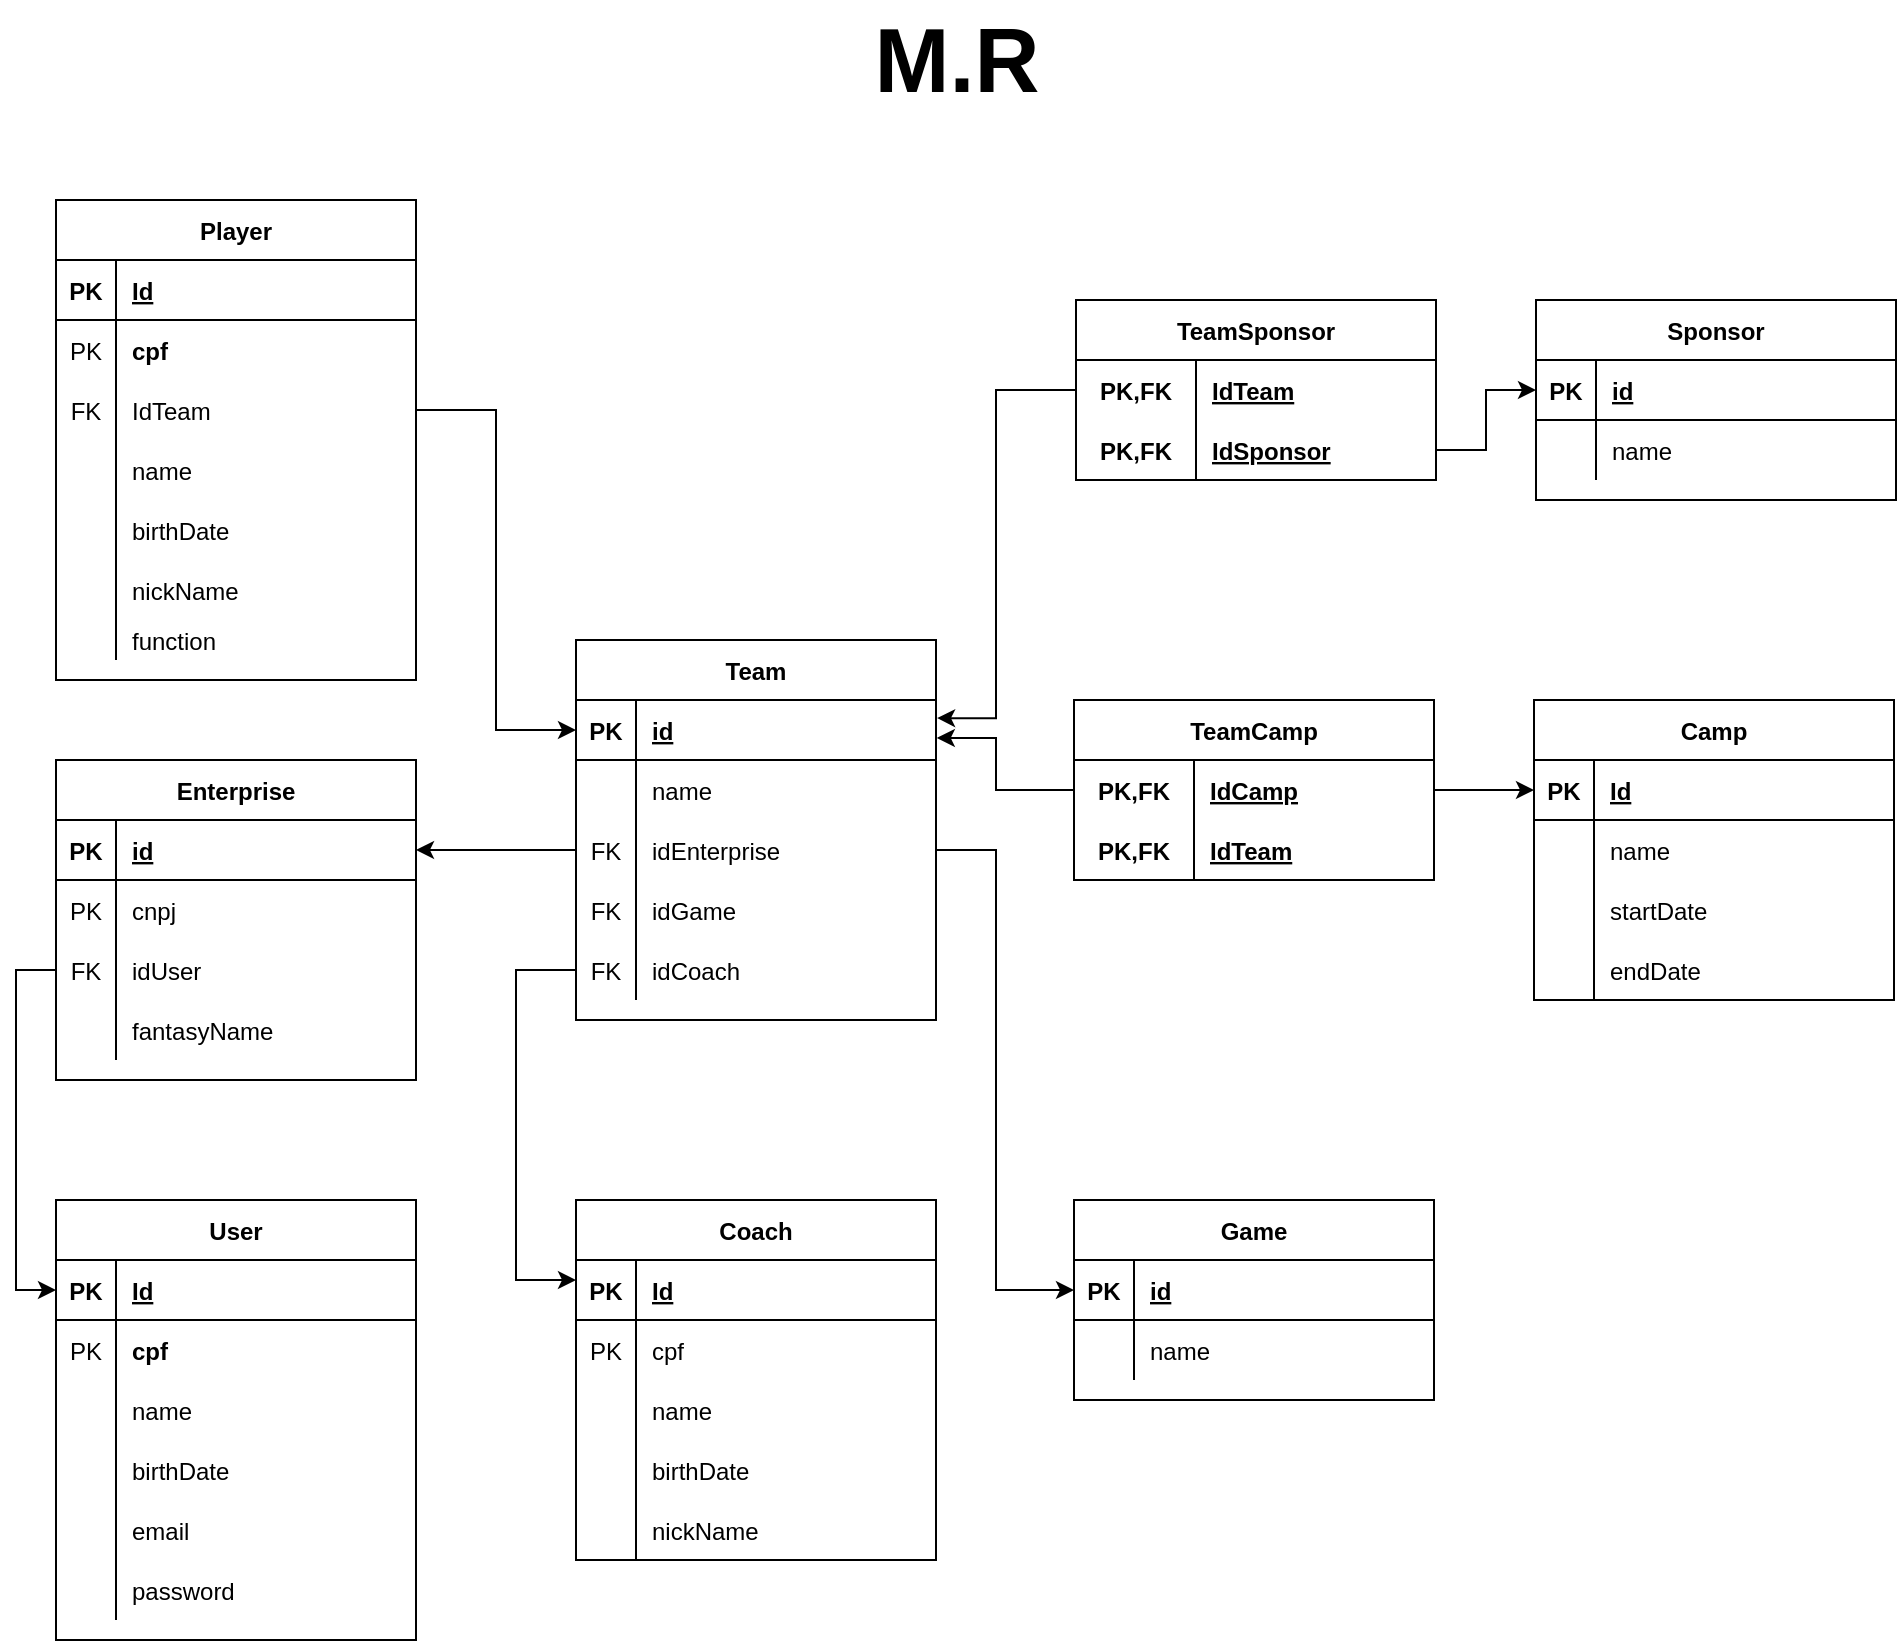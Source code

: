 <mxfile version="14.5.1" type="device"><diagram id="NPPnCsw4XNk-Q6y3lAAg" name="Page-1"><mxGraphModel dx="2249" dy="-367" grid="1" gridSize="10" guides="1" tooltips="1" connect="1" arrows="1" fold="1" page="1" pageScale="1" pageWidth="827" pageHeight="1169" math="0" shadow="0"><root><mxCell id="0"/><mxCell id="1" parent="0"/><mxCell id="JHOCVYFK45YQ_FHoYdsy-1" value="User" style="shape=table;startSize=30;container=1;collapsible=1;childLayout=tableLayout;fixedRows=1;rowLines=0;fontStyle=1;align=center;resizeLast=1;" vertex="1" parent="1"><mxGeometry x="-100" y="2140" width="180" height="220" as="geometry"/></mxCell><mxCell id="JHOCVYFK45YQ_FHoYdsy-2" value="" style="shape=partialRectangle;collapsible=0;dropTarget=0;pointerEvents=0;fillColor=none;top=0;left=0;bottom=1;right=0;points=[[0,0.5],[1,0.5]];portConstraint=eastwest;" vertex="1" parent="JHOCVYFK45YQ_FHoYdsy-1"><mxGeometry y="30" width="180" height="30" as="geometry"/></mxCell><mxCell id="JHOCVYFK45YQ_FHoYdsy-3" value="PK" style="shape=partialRectangle;connectable=0;fillColor=none;top=0;left=0;bottom=0;right=0;fontStyle=1;overflow=hidden;" vertex="1" parent="JHOCVYFK45YQ_FHoYdsy-2"><mxGeometry width="30" height="30" as="geometry"/></mxCell><mxCell id="JHOCVYFK45YQ_FHoYdsy-4" value="Id" style="shape=partialRectangle;connectable=0;fillColor=none;top=0;left=0;bottom=0;right=0;align=left;spacingLeft=6;fontStyle=5;overflow=hidden;" vertex="1" parent="JHOCVYFK45YQ_FHoYdsy-2"><mxGeometry x="30" width="150" height="30" as="geometry"/></mxCell><mxCell id="JHOCVYFK45YQ_FHoYdsy-5" value="" style="shape=partialRectangle;collapsible=0;dropTarget=0;pointerEvents=0;fillColor=none;top=0;left=0;bottom=0;right=0;points=[[0,0.5],[1,0.5]];portConstraint=eastwest;" vertex="1" parent="JHOCVYFK45YQ_FHoYdsy-1"><mxGeometry y="60" width="180" height="30" as="geometry"/></mxCell><mxCell id="JHOCVYFK45YQ_FHoYdsy-6" value="PK" style="shape=partialRectangle;connectable=0;fillColor=none;top=0;left=0;bottom=0;right=0;editable=1;overflow=hidden;" vertex="1" parent="JHOCVYFK45YQ_FHoYdsy-5"><mxGeometry width="30" height="30" as="geometry"/></mxCell><mxCell id="JHOCVYFK45YQ_FHoYdsy-7" value="cpf" style="shape=partialRectangle;connectable=0;fillColor=none;top=0;left=0;bottom=0;right=0;align=left;spacingLeft=6;overflow=hidden;fontStyle=1" vertex="1" parent="JHOCVYFK45YQ_FHoYdsy-5"><mxGeometry x="30" width="150" height="30" as="geometry"/></mxCell><mxCell id="JHOCVYFK45YQ_FHoYdsy-8" value="" style="shape=partialRectangle;collapsible=0;dropTarget=0;pointerEvents=0;fillColor=none;top=0;left=0;bottom=0;right=0;points=[[0,0.5],[1,0.5]];portConstraint=eastwest;" vertex="1" parent="JHOCVYFK45YQ_FHoYdsy-1"><mxGeometry y="90" width="180" height="30" as="geometry"/></mxCell><mxCell id="JHOCVYFK45YQ_FHoYdsy-9" value="" style="shape=partialRectangle;connectable=0;fillColor=none;top=0;left=0;bottom=0;right=0;editable=1;overflow=hidden;" vertex="1" parent="JHOCVYFK45YQ_FHoYdsy-8"><mxGeometry width="30" height="30" as="geometry"/></mxCell><mxCell id="JHOCVYFK45YQ_FHoYdsy-10" value="name" style="shape=partialRectangle;connectable=0;fillColor=none;top=0;left=0;bottom=0;right=0;align=left;spacingLeft=6;overflow=hidden;" vertex="1" parent="JHOCVYFK45YQ_FHoYdsy-8"><mxGeometry x="30" width="150" height="30" as="geometry"/></mxCell><mxCell id="JHOCVYFK45YQ_FHoYdsy-11" value="" style="shape=partialRectangle;collapsible=0;dropTarget=0;pointerEvents=0;fillColor=none;top=0;left=0;bottom=0;right=0;points=[[0,0.5],[1,0.5]];portConstraint=eastwest;" vertex="1" parent="JHOCVYFK45YQ_FHoYdsy-1"><mxGeometry y="120" width="180" height="30" as="geometry"/></mxCell><mxCell id="JHOCVYFK45YQ_FHoYdsy-12" value="" style="shape=partialRectangle;connectable=0;fillColor=none;top=0;left=0;bottom=0;right=0;editable=1;overflow=hidden;" vertex="1" parent="JHOCVYFK45YQ_FHoYdsy-11"><mxGeometry width="30" height="30" as="geometry"/></mxCell><mxCell id="JHOCVYFK45YQ_FHoYdsy-13" value="birthDate" style="shape=partialRectangle;connectable=0;fillColor=none;top=0;left=0;bottom=0;right=0;align=left;spacingLeft=6;overflow=hidden;" vertex="1" parent="JHOCVYFK45YQ_FHoYdsy-11"><mxGeometry x="30" width="150" height="30" as="geometry"/></mxCell><mxCell id="JHOCVYFK45YQ_FHoYdsy-14" value="" style="shape=partialRectangle;collapsible=0;dropTarget=0;pointerEvents=0;fillColor=none;top=0;left=0;bottom=0;right=0;points=[[0,0.5],[1,0.5]];portConstraint=eastwest;" vertex="1" parent="JHOCVYFK45YQ_FHoYdsy-1"><mxGeometry y="150" width="180" height="30" as="geometry"/></mxCell><mxCell id="JHOCVYFK45YQ_FHoYdsy-15" value="" style="shape=partialRectangle;connectable=0;fillColor=none;top=0;left=0;bottom=0;right=0;editable=1;overflow=hidden;" vertex="1" parent="JHOCVYFK45YQ_FHoYdsy-14"><mxGeometry width="30" height="30" as="geometry"/></mxCell><mxCell id="JHOCVYFK45YQ_FHoYdsy-16" value="email" style="shape=partialRectangle;connectable=0;fillColor=none;top=0;left=0;bottom=0;right=0;align=left;spacingLeft=6;overflow=hidden;" vertex="1" parent="JHOCVYFK45YQ_FHoYdsy-14"><mxGeometry x="30" width="150" height="30" as="geometry"/></mxCell><mxCell id="JHOCVYFK45YQ_FHoYdsy-17" value="" style="shape=partialRectangle;collapsible=0;dropTarget=0;pointerEvents=0;fillColor=none;top=0;left=0;bottom=0;right=0;points=[[0,0.5],[1,0.5]];portConstraint=eastwest;" vertex="1" parent="JHOCVYFK45YQ_FHoYdsy-1"><mxGeometry y="180" width="180" height="30" as="geometry"/></mxCell><mxCell id="JHOCVYFK45YQ_FHoYdsy-18" value="" style="shape=partialRectangle;connectable=0;fillColor=none;top=0;left=0;bottom=0;right=0;editable=1;overflow=hidden;" vertex="1" parent="JHOCVYFK45YQ_FHoYdsy-17"><mxGeometry width="30" height="30" as="geometry"/></mxCell><mxCell id="JHOCVYFK45YQ_FHoYdsy-19" value="password" style="shape=partialRectangle;connectable=0;fillColor=none;top=0;left=0;bottom=0;right=0;align=left;spacingLeft=6;overflow=hidden;" vertex="1" parent="JHOCVYFK45YQ_FHoYdsy-17"><mxGeometry x="30" width="150" height="30" as="geometry"/></mxCell><mxCell id="JHOCVYFK45YQ_FHoYdsy-20" value="Player" style="shape=table;startSize=30;container=1;collapsible=1;childLayout=tableLayout;fixedRows=1;rowLines=0;fontStyle=1;align=center;resizeLast=1;" vertex="1" parent="1"><mxGeometry x="-100" y="1640" width="180" height="240" as="geometry"/></mxCell><mxCell id="JHOCVYFK45YQ_FHoYdsy-21" value="" style="shape=partialRectangle;collapsible=0;dropTarget=0;pointerEvents=0;fillColor=none;top=0;left=0;bottom=1;right=0;points=[[0,0.5],[1,0.5]];portConstraint=eastwest;" vertex="1" parent="JHOCVYFK45YQ_FHoYdsy-20"><mxGeometry y="30" width="180" height="30" as="geometry"/></mxCell><mxCell id="JHOCVYFK45YQ_FHoYdsy-22" value="PK" style="shape=partialRectangle;connectable=0;fillColor=none;top=0;left=0;bottom=0;right=0;fontStyle=1;overflow=hidden;" vertex="1" parent="JHOCVYFK45YQ_FHoYdsy-21"><mxGeometry width="30" height="30" as="geometry"/></mxCell><mxCell id="JHOCVYFK45YQ_FHoYdsy-23" value="Id" style="shape=partialRectangle;connectable=0;fillColor=none;top=0;left=0;bottom=0;right=0;align=left;spacingLeft=6;fontStyle=5;overflow=hidden;" vertex="1" parent="JHOCVYFK45YQ_FHoYdsy-21"><mxGeometry x="30" width="150" height="30" as="geometry"/></mxCell><mxCell id="JHOCVYFK45YQ_FHoYdsy-24" value="" style="shape=partialRectangle;collapsible=0;dropTarget=0;pointerEvents=0;fillColor=none;top=0;left=0;bottom=0;right=0;points=[[0,0.5],[1,0.5]];portConstraint=eastwest;" vertex="1" parent="JHOCVYFK45YQ_FHoYdsy-20"><mxGeometry y="60" width="180" height="30" as="geometry"/></mxCell><mxCell id="JHOCVYFK45YQ_FHoYdsy-25" value="PK" style="shape=partialRectangle;connectable=0;fillColor=none;top=0;left=0;bottom=0;right=0;editable=1;overflow=hidden;" vertex="1" parent="JHOCVYFK45YQ_FHoYdsy-24"><mxGeometry width="30" height="30" as="geometry"/></mxCell><mxCell id="JHOCVYFK45YQ_FHoYdsy-26" value="cpf" style="shape=partialRectangle;connectable=0;fillColor=none;top=0;left=0;bottom=0;right=0;align=left;spacingLeft=6;overflow=hidden;fontStyle=1" vertex="1" parent="JHOCVYFK45YQ_FHoYdsy-24"><mxGeometry x="30" width="150" height="30" as="geometry"/></mxCell><mxCell id="JHOCVYFK45YQ_FHoYdsy-27" value="" style="shape=partialRectangle;collapsible=0;dropTarget=0;pointerEvents=0;fillColor=none;top=0;left=0;bottom=0;right=0;points=[[0,0.5],[1,0.5]];portConstraint=eastwest;fontStyle=0" vertex="1" parent="JHOCVYFK45YQ_FHoYdsy-20"><mxGeometry y="90" width="180" height="30" as="geometry"/></mxCell><mxCell id="JHOCVYFK45YQ_FHoYdsy-28" value="FK" style="shape=partialRectangle;connectable=0;fillColor=none;top=0;left=0;bottom=0;right=0;editable=1;overflow=hidden;" vertex="1" parent="JHOCVYFK45YQ_FHoYdsy-27"><mxGeometry width="30" height="30" as="geometry"/></mxCell><mxCell id="JHOCVYFK45YQ_FHoYdsy-29" value="IdTeam" style="shape=partialRectangle;connectable=0;fillColor=none;top=0;left=0;bottom=0;right=0;align=left;spacingLeft=6;overflow=hidden;fontStyle=0" vertex="1" parent="JHOCVYFK45YQ_FHoYdsy-27"><mxGeometry x="30" width="150" height="30" as="geometry"/></mxCell><mxCell id="JHOCVYFK45YQ_FHoYdsy-30" value="" style="shape=partialRectangle;collapsible=0;dropTarget=0;pointerEvents=0;fillColor=none;top=0;left=0;bottom=0;right=0;points=[[0,0.5],[1,0.5]];portConstraint=eastwest;" vertex="1" parent="JHOCVYFK45YQ_FHoYdsy-20"><mxGeometry y="120" width="180" height="30" as="geometry"/></mxCell><mxCell id="JHOCVYFK45YQ_FHoYdsy-31" value="" style="shape=partialRectangle;connectable=0;fillColor=none;top=0;left=0;bottom=0;right=0;editable=1;overflow=hidden;" vertex="1" parent="JHOCVYFK45YQ_FHoYdsy-30"><mxGeometry width="30" height="30" as="geometry"/></mxCell><mxCell id="JHOCVYFK45YQ_FHoYdsy-32" value="name" style="shape=partialRectangle;connectable=0;fillColor=none;top=0;left=0;bottom=0;right=0;align=left;spacingLeft=6;overflow=hidden;" vertex="1" parent="JHOCVYFK45YQ_FHoYdsy-30"><mxGeometry x="30" width="150" height="30" as="geometry"/></mxCell><mxCell id="JHOCVYFK45YQ_FHoYdsy-33" value="" style="shape=partialRectangle;collapsible=0;dropTarget=0;pointerEvents=0;fillColor=none;top=0;left=0;bottom=0;right=0;points=[[0,0.5],[1,0.5]];portConstraint=eastwest;" vertex="1" parent="JHOCVYFK45YQ_FHoYdsy-20"><mxGeometry y="150" width="180" height="30" as="geometry"/></mxCell><mxCell id="JHOCVYFK45YQ_FHoYdsy-34" value="" style="shape=partialRectangle;connectable=0;fillColor=none;top=0;left=0;bottom=0;right=0;editable=1;overflow=hidden;" vertex="1" parent="JHOCVYFK45YQ_FHoYdsy-33"><mxGeometry width="30" height="30" as="geometry"/></mxCell><mxCell id="JHOCVYFK45YQ_FHoYdsy-35" value="birthDate" style="shape=partialRectangle;connectable=0;fillColor=none;top=0;left=0;bottom=0;right=0;align=left;spacingLeft=6;overflow=hidden;" vertex="1" parent="JHOCVYFK45YQ_FHoYdsy-33"><mxGeometry x="30" width="150" height="30" as="geometry"/></mxCell><mxCell id="JHOCVYFK45YQ_FHoYdsy-36" value="" style="shape=partialRectangle;collapsible=0;dropTarget=0;pointerEvents=0;fillColor=none;top=0;left=0;bottom=0;right=0;points=[[0,0.5],[1,0.5]];portConstraint=eastwest;" vertex="1" parent="JHOCVYFK45YQ_FHoYdsy-20"><mxGeometry y="180" width="180" height="30" as="geometry"/></mxCell><mxCell id="JHOCVYFK45YQ_FHoYdsy-37" value="" style="shape=partialRectangle;connectable=0;fillColor=none;top=0;left=0;bottom=0;right=0;editable=1;overflow=hidden;" vertex="1" parent="JHOCVYFK45YQ_FHoYdsy-36"><mxGeometry width="30" height="30" as="geometry"/></mxCell><mxCell id="JHOCVYFK45YQ_FHoYdsy-38" value="nickName" style="shape=partialRectangle;connectable=0;fillColor=none;top=0;left=0;bottom=0;right=0;align=left;spacingLeft=6;overflow=hidden;" vertex="1" parent="JHOCVYFK45YQ_FHoYdsy-36"><mxGeometry x="30" width="150" height="30" as="geometry"/></mxCell><mxCell id="JHOCVYFK45YQ_FHoYdsy-39" value="" style="shape=partialRectangle;collapsible=0;dropTarget=0;pointerEvents=0;fillColor=none;top=0;left=0;bottom=0;right=0;points=[[0,0.5],[1,0.5]];portConstraint=eastwest;" vertex="1" parent="JHOCVYFK45YQ_FHoYdsy-20"><mxGeometry y="210" width="180" height="20" as="geometry"/></mxCell><mxCell id="JHOCVYFK45YQ_FHoYdsy-40" value="" style="shape=partialRectangle;connectable=0;fillColor=none;top=0;left=0;bottom=0;right=0;editable=1;overflow=hidden;" vertex="1" parent="JHOCVYFK45YQ_FHoYdsy-39"><mxGeometry width="30" height="20" as="geometry"/></mxCell><mxCell id="JHOCVYFK45YQ_FHoYdsy-41" value="function" style="shape=partialRectangle;connectable=0;fillColor=none;top=0;left=0;bottom=0;right=0;align=left;spacingLeft=6;overflow=hidden;" vertex="1" parent="JHOCVYFK45YQ_FHoYdsy-39"><mxGeometry x="30" width="150" height="20" as="geometry"/></mxCell><mxCell id="JHOCVYFK45YQ_FHoYdsy-42" value="Coach" style="shape=table;startSize=30;container=1;collapsible=1;childLayout=tableLayout;fixedRows=1;rowLines=0;fontStyle=1;align=center;resizeLast=1;" vertex="1" parent="1"><mxGeometry x="160" y="2140" width="180" height="180" as="geometry"/></mxCell><mxCell id="JHOCVYFK45YQ_FHoYdsy-43" value="" style="shape=partialRectangle;collapsible=0;dropTarget=0;pointerEvents=0;fillColor=none;top=0;left=0;bottom=1;right=0;points=[[0,0.5],[1,0.5]];portConstraint=eastwest;" vertex="1" parent="JHOCVYFK45YQ_FHoYdsy-42"><mxGeometry y="30" width="180" height="30" as="geometry"/></mxCell><mxCell id="JHOCVYFK45YQ_FHoYdsy-44" value="PK" style="shape=partialRectangle;connectable=0;fillColor=none;top=0;left=0;bottom=0;right=0;fontStyle=1;overflow=hidden;" vertex="1" parent="JHOCVYFK45YQ_FHoYdsy-43"><mxGeometry width="30" height="30" as="geometry"/></mxCell><mxCell id="JHOCVYFK45YQ_FHoYdsy-45" value="Id" style="shape=partialRectangle;connectable=0;fillColor=none;top=0;left=0;bottom=0;right=0;align=left;spacingLeft=6;fontStyle=5;overflow=hidden;" vertex="1" parent="JHOCVYFK45YQ_FHoYdsy-43"><mxGeometry x="30" width="150" height="30" as="geometry"/></mxCell><mxCell id="JHOCVYFK45YQ_FHoYdsy-46" value="" style="shape=partialRectangle;collapsible=0;dropTarget=0;pointerEvents=0;fillColor=none;top=0;left=0;bottom=0;right=0;points=[[0,0.5],[1,0.5]];portConstraint=eastwest;" vertex="1" parent="JHOCVYFK45YQ_FHoYdsy-42"><mxGeometry y="60" width="180" height="30" as="geometry"/></mxCell><mxCell id="JHOCVYFK45YQ_FHoYdsy-47" value="PK" style="shape=partialRectangle;connectable=0;fillColor=none;top=0;left=0;bottom=0;right=0;editable=1;overflow=hidden;" vertex="1" parent="JHOCVYFK45YQ_FHoYdsy-46"><mxGeometry width="30" height="30" as="geometry"/></mxCell><mxCell id="JHOCVYFK45YQ_FHoYdsy-48" value="cpf" style="shape=partialRectangle;connectable=0;fillColor=none;top=0;left=0;bottom=0;right=0;align=left;spacingLeft=6;overflow=hidden;fontStyle=0" vertex="1" parent="JHOCVYFK45YQ_FHoYdsy-46"><mxGeometry x="30" width="150" height="30" as="geometry"/></mxCell><mxCell id="JHOCVYFK45YQ_FHoYdsy-49" value="" style="shape=partialRectangle;collapsible=0;dropTarget=0;pointerEvents=0;fillColor=none;top=0;left=0;bottom=0;right=0;points=[[0,0.5],[1,0.5]];portConstraint=eastwest;" vertex="1" parent="JHOCVYFK45YQ_FHoYdsy-42"><mxGeometry y="90" width="180" height="30" as="geometry"/></mxCell><mxCell id="JHOCVYFK45YQ_FHoYdsy-50" value="" style="shape=partialRectangle;connectable=0;fillColor=none;top=0;left=0;bottom=0;right=0;editable=1;overflow=hidden;" vertex="1" parent="JHOCVYFK45YQ_FHoYdsy-49"><mxGeometry width="30" height="30" as="geometry"/></mxCell><mxCell id="JHOCVYFK45YQ_FHoYdsy-51" value="name" style="shape=partialRectangle;connectable=0;fillColor=none;top=0;left=0;bottom=0;right=0;align=left;spacingLeft=6;overflow=hidden;" vertex="1" parent="JHOCVYFK45YQ_FHoYdsy-49"><mxGeometry x="30" width="150" height="30" as="geometry"/></mxCell><mxCell id="JHOCVYFK45YQ_FHoYdsy-52" value="" style="shape=partialRectangle;collapsible=0;dropTarget=0;pointerEvents=0;fillColor=none;top=0;left=0;bottom=0;right=0;points=[[0,0.5],[1,0.5]];portConstraint=eastwest;" vertex="1" parent="JHOCVYFK45YQ_FHoYdsy-42"><mxGeometry y="120" width="180" height="30" as="geometry"/></mxCell><mxCell id="JHOCVYFK45YQ_FHoYdsy-53" value="" style="shape=partialRectangle;connectable=0;fillColor=none;top=0;left=0;bottom=0;right=0;editable=1;overflow=hidden;" vertex="1" parent="JHOCVYFK45YQ_FHoYdsy-52"><mxGeometry width="30" height="30" as="geometry"/></mxCell><mxCell id="JHOCVYFK45YQ_FHoYdsy-54" value="birthDate" style="shape=partialRectangle;connectable=0;fillColor=none;top=0;left=0;bottom=0;right=0;align=left;spacingLeft=6;overflow=hidden;" vertex="1" parent="JHOCVYFK45YQ_FHoYdsy-52"><mxGeometry x="30" width="150" height="30" as="geometry"/></mxCell><mxCell id="JHOCVYFK45YQ_FHoYdsy-55" value="" style="shape=partialRectangle;collapsible=0;dropTarget=0;pointerEvents=0;fillColor=none;top=0;left=0;bottom=0;right=0;points=[[0,0.5],[1,0.5]];portConstraint=eastwest;" vertex="1" parent="JHOCVYFK45YQ_FHoYdsy-42"><mxGeometry y="150" width="180" height="30" as="geometry"/></mxCell><mxCell id="JHOCVYFK45YQ_FHoYdsy-56" value="" style="shape=partialRectangle;connectable=0;fillColor=none;top=0;left=0;bottom=0;right=0;editable=1;overflow=hidden;" vertex="1" parent="JHOCVYFK45YQ_FHoYdsy-55"><mxGeometry width="30" height="30" as="geometry"/></mxCell><mxCell id="JHOCVYFK45YQ_FHoYdsy-57" value="nickName" style="shape=partialRectangle;connectable=0;fillColor=none;top=0;left=0;bottom=0;right=0;align=left;spacingLeft=6;overflow=hidden;" vertex="1" parent="JHOCVYFK45YQ_FHoYdsy-55"><mxGeometry x="30" width="150" height="30" as="geometry"/></mxCell><mxCell id="JHOCVYFK45YQ_FHoYdsy-58" value="Enterprise" style="shape=table;startSize=30;container=1;collapsible=1;childLayout=tableLayout;fixedRows=1;rowLines=0;fontStyle=1;align=center;resizeLast=1;" vertex="1" parent="1"><mxGeometry x="-100" y="1920" width="180" height="160" as="geometry"/></mxCell><mxCell id="JHOCVYFK45YQ_FHoYdsy-59" value="" style="shape=partialRectangle;collapsible=0;dropTarget=0;pointerEvents=0;fillColor=none;top=0;left=0;bottom=1;right=0;points=[[0,0.5],[1,0.5]];portConstraint=eastwest;" vertex="1" parent="JHOCVYFK45YQ_FHoYdsy-58"><mxGeometry y="30" width="180" height="30" as="geometry"/></mxCell><mxCell id="JHOCVYFK45YQ_FHoYdsy-60" value="PK" style="shape=partialRectangle;connectable=0;fillColor=none;top=0;left=0;bottom=0;right=0;fontStyle=1;overflow=hidden;" vertex="1" parent="JHOCVYFK45YQ_FHoYdsy-59"><mxGeometry width="30" height="30" as="geometry"/></mxCell><mxCell id="JHOCVYFK45YQ_FHoYdsy-61" value="id" style="shape=partialRectangle;connectable=0;fillColor=none;top=0;left=0;bottom=0;right=0;align=left;spacingLeft=6;fontStyle=5;overflow=hidden;" vertex="1" parent="JHOCVYFK45YQ_FHoYdsy-59"><mxGeometry x="30" width="150" height="30" as="geometry"/></mxCell><mxCell id="JHOCVYFK45YQ_FHoYdsy-62" value="" style="shape=partialRectangle;collapsible=0;dropTarget=0;pointerEvents=0;fillColor=none;top=0;left=0;bottom=0;right=0;points=[[0,0.5],[1,0.5]];portConstraint=eastwest;" vertex="1" parent="JHOCVYFK45YQ_FHoYdsy-58"><mxGeometry y="60" width="180" height="30" as="geometry"/></mxCell><mxCell id="JHOCVYFK45YQ_FHoYdsy-63" value="PK" style="shape=partialRectangle;connectable=0;fillColor=none;top=0;left=0;bottom=0;right=0;editable=1;overflow=hidden;" vertex="1" parent="JHOCVYFK45YQ_FHoYdsy-62"><mxGeometry width="30" height="30" as="geometry"/></mxCell><mxCell id="JHOCVYFK45YQ_FHoYdsy-64" value="cnpj" style="shape=partialRectangle;connectable=0;fillColor=none;top=0;left=0;bottom=0;right=0;align=left;spacingLeft=6;overflow=hidden;fontStyle=0" vertex="1" parent="JHOCVYFK45YQ_FHoYdsy-62"><mxGeometry x="30" width="150" height="30" as="geometry"/></mxCell><mxCell id="JHOCVYFK45YQ_FHoYdsy-65" value="" style="shape=partialRectangle;collapsible=0;dropTarget=0;pointerEvents=0;fillColor=none;top=0;left=0;bottom=0;right=0;points=[[0,0.5],[1,0.5]];portConstraint=eastwest;" vertex="1" parent="JHOCVYFK45YQ_FHoYdsy-58"><mxGeometry y="90" width="180" height="30" as="geometry"/></mxCell><mxCell id="JHOCVYFK45YQ_FHoYdsy-66" value="FK" style="shape=partialRectangle;connectable=0;fillColor=none;top=0;left=0;bottom=0;right=0;editable=1;overflow=hidden;" vertex="1" parent="JHOCVYFK45YQ_FHoYdsy-65"><mxGeometry width="30" height="30" as="geometry"/></mxCell><mxCell id="JHOCVYFK45YQ_FHoYdsy-67" value="idUser" style="shape=partialRectangle;connectable=0;fillColor=none;top=0;left=0;bottom=0;right=0;align=left;spacingLeft=6;overflow=hidden;fontStyle=0" vertex="1" parent="JHOCVYFK45YQ_FHoYdsy-65"><mxGeometry x="30" width="150" height="30" as="geometry"/></mxCell><mxCell id="JHOCVYFK45YQ_FHoYdsy-68" value="" style="shape=partialRectangle;collapsible=0;dropTarget=0;pointerEvents=0;fillColor=none;top=0;left=0;bottom=0;right=0;points=[[0,0.5],[1,0.5]];portConstraint=eastwest;" vertex="1" parent="JHOCVYFK45YQ_FHoYdsy-58"><mxGeometry y="120" width="180" height="30" as="geometry"/></mxCell><mxCell id="JHOCVYFK45YQ_FHoYdsy-69" value="" style="shape=partialRectangle;connectable=0;fillColor=none;top=0;left=0;bottom=0;right=0;editable=1;overflow=hidden;" vertex="1" parent="JHOCVYFK45YQ_FHoYdsy-68"><mxGeometry width="30" height="30" as="geometry"/></mxCell><mxCell id="JHOCVYFK45YQ_FHoYdsy-70" value="fantasyName" style="shape=partialRectangle;connectable=0;fillColor=none;top=0;left=0;bottom=0;right=0;align=left;spacingLeft=6;overflow=hidden;fontStyle=0" vertex="1" parent="JHOCVYFK45YQ_FHoYdsy-68"><mxGeometry x="30" width="150" height="30" as="geometry"/></mxCell><mxCell id="JHOCVYFK45YQ_FHoYdsy-71" value="Sponsor" style="shape=table;startSize=30;container=1;collapsible=1;childLayout=tableLayout;fixedRows=1;rowLines=0;fontStyle=1;align=center;resizeLast=1;" vertex="1" parent="1"><mxGeometry x="640" y="1690" width="180" height="100" as="geometry"/></mxCell><mxCell id="JHOCVYFK45YQ_FHoYdsy-72" value="" style="shape=partialRectangle;collapsible=0;dropTarget=0;pointerEvents=0;fillColor=none;top=0;left=0;bottom=1;right=0;points=[[0,0.5],[1,0.5]];portConstraint=eastwest;" vertex="1" parent="JHOCVYFK45YQ_FHoYdsy-71"><mxGeometry y="30" width="180" height="30" as="geometry"/></mxCell><mxCell id="JHOCVYFK45YQ_FHoYdsy-73" value="PK" style="shape=partialRectangle;connectable=0;fillColor=none;top=0;left=0;bottom=0;right=0;fontStyle=1;overflow=hidden;" vertex="1" parent="JHOCVYFK45YQ_FHoYdsy-72"><mxGeometry width="30" height="30" as="geometry"/></mxCell><mxCell id="JHOCVYFK45YQ_FHoYdsy-74" value="id" style="shape=partialRectangle;connectable=0;fillColor=none;top=0;left=0;bottom=0;right=0;align=left;spacingLeft=6;fontStyle=5;overflow=hidden;" vertex="1" parent="JHOCVYFK45YQ_FHoYdsy-72"><mxGeometry x="30" width="150" height="30" as="geometry"/></mxCell><mxCell id="JHOCVYFK45YQ_FHoYdsy-75" value="" style="shape=partialRectangle;collapsible=0;dropTarget=0;pointerEvents=0;fillColor=none;top=0;left=0;bottom=0;right=0;points=[[0,0.5],[1,0.5]];portConstraint=eastwest;" vertex="1" parent="JHOCVYFK45YQ_FHoYdsy-71"><mxGeometry y="60" width="180" height="30" as="geometry"/></mxCell><mxCell id="JHOCVYFK45YQ_FHoYdsy-76" value="" style="shape=partialRectangle;connectable=0;fillColor=none;top=0;left=0;bottom=0;right=0;editable=1;overflow=hidden;" vertex="1" parent="JHOCVYFK45YQ_FHoYdsy-75"><mxGeometry width="30" height="30" as="geometry"/></mxCell><mxCell id="JHOCVYFK45YQ_FHoYdsy-77" value="name" style="shape=partialRectangle;connectable=0;fillColor=none;top=0;left=0;bottom=0;right=0;align=left;spacingLeft=6;overflow=hidden;fontStyle=0" vertex="1" parent="JHOCVYFK45YQ_FHoYdsy-75"><mxGeometry x="30" width="150" height="30" as="geometry"/></mxCell><mxCell id="JHOCVYFK45YQ_FHoYdsy-78" value="Team" style="shape=table;startSize=30;container=1;collapsible=1;childLayout=tableLayout;fixedRows=1;rowLines=0;fontStyle=1;align=center;resizeLast=1;" vertex="1" parent="1"><mxGeometry x="160" y="1860" width="180" height="190" as="geometry"/></mxCell><mxCell id="JHOCVYFK45YQ_FHoYdsy-79" value="" style="shape=partialRectangle;collapsible=0;dropTarget=0;pointerEvents=0;fillColor=none;top=0;left=0;bottom=1;right=0;points=[[0,0.5],[1,0.5]];portConstraint=eastwest;" vertex="1" parent="JHOCVYFK45YQ_FHoYdsy-78"><mxGeometry y="30" width="180" height="30" as="geometry"/></mxCell><mxCell id="JHOCVYFK45YQ_FHoYdsy-80" value="PK" style="shape=partialRectangle;connectable=0;fillColor=none;top=0;left=0;bottom=0;right=0;fontStyle=1;overflow=hidden;" vertex="1" parent="JHOCVYFK45YQ_FHoYdsy-79"><mxGeometry width="30" height="30" as="geometry"/></mxCell><mxCell id="JHOCVYFK45YQ_FHoYdsy-81" value="id" style="shape=partialRectangle;connectable=0;fillColor=none;top=0;left=0;bottom=0;right=0;align=left;spacingLeft=6;fontStyle=5;overflow=hidden;" vertex="1" parent="JHOCVYFK45YQ_FHoYdsy-79"><mxGeometry x="30" width="150" height="30" as="geometry"/></mxCell><mxCell id="JHOCVYFK45YQ_FHoYdsy-82" value="" style="shape=partialRectangle;collapsible=0;dropTarget=0;pointerEvents=0;fillColor=none;top=0;left=0;bottom=0;right=0;points=[[0,0.5],[1,0.5]];portConstraint=eastwest;" vertex="1" parent="JHOCVYFK45YQ_FHoYdsy-78"><mxGeometry y="60" width="180" height="30" as="geometry"/></mxCell><mxCell id="JHOCVYFK45YQ_FHoYdsy-83" value="" style="shape=partialRectangle;connectable=0;fillColor=none;top=0;left=0;bottom=0;right=0;editable=1;overflow=hidden;" vertex="1" parent="JHOCVYFK45YQ_FHoYdsy-82"><mxGeometry width="30" height="30" as="geometry"/></mxCell><mxCell id="JHOCVYFK45YQ_FHoYdsy-84" value="name" style="shape=partialRectangle;connectable=0;fillColor=none;top=0;left=0;bottom=0;right=0;align=left;spacingLeft=6;overflow=hidden;fontStyle=0" vertex="1" parent="JHOCVYFK45YQ_FHoYdsy-82"><mxGeometry x="30" width="150" height="30" as="geometry"/></mxCell><mxCell id="JHOCVYFK45YQ_FHoYdsy-85" value="" style="shape=partialRectangle;collapsible=0;dropTarget=0;pointerEvents=0;fillColor=none;top=0;left=0;bottom=0;right=0;points=[[0,0.5],[1,0.5]];portConstraint=eastwest;" vertex="1" parent="JHOCVYFK45YQ_FHoYdsy-78"><mxGeometry y="90" width="180" height="30" as="geometry"/></mxCell><mxCell id="JHOCVYFK45YQ_FHoYdsy-86" value="FK" style="shape=partialRectangle;connectable=0;fillColor=none;top=0;left=0;bottom=0;right=0;editable=1;overflow=hidden;" vertex="1" parent="JHOCVYFK45YQ_FHoYdsy-85"><mxGeometry width="30" height="30" as="geometry"/></mxCell><mxCell id="JHOCVYFK45YQ_FHoYdsy-87" value="idEnterprise" style="shape=partialRectangle;connectable=0;fillColor=none;top=0;left=0;bottom=0;right=0;align=left;spacingLeft=6;overflow=hidden;fontStyle=0" vertex="1" parent="JHOCVYFK45YQ_FHoYdsy-85"><mxGeometry x="30" width="150" height="30" as="geometry"/></mxCell><mxCell id="JHOCVYFK45YQ_FHoYdsy-88" value="" style="shape=partialRectangle;collapsible=0;dropTarget=0;pointerEvents=0;fillColor=none;top=0;left=0;bottom=0;right=0;points=[[0,0.5],[1,0.5]];portConstraint=eastwest;" vertex="1" parent="JHOCVYFK45YQ_FHoYdsy-78"><mxGeometry y="120" width="180" height="30" as="geometry"/></mxCell><mxCell id="JHOCVYFK45YQ_FHoYdsy-89" value="FK" style="shape=partialRectangle;connectable=0;fillColor=none;top=0;left=0;bottom=0;right=0;editable=1;overflow=hidden;" vertex="1" parent="JHOCVYFK45YQ_FHoYdsy-88"><mxGeometry width="30" height="30" as="geometry"/></mxCell><mxCell id="JHOCVYFK45YQ_FHoYdsy-90" value="idGame" style="shape=partialRectangle;connectable=0;fillColor=none;top=0;left=0;bottom=0;right=0;align=left;spacingLeft=6;overflow=hidden;fontStyle=0" vertex="1" parent="JHOCVYFK45YQ_FHoYdsy-88"><mxGeometry x="30" width="150" height="30" as="geometry"/></mxCell><mxCell id="JHOCVYFK45YQ_FHoYdsy-91" value="" style="shape=partialRectangle;collapsible=0;dropTarget=0;pointerEvents=0;fillColor=none;top=0;left=0;bottom=0;right=0;points=[[0,0.5],[1,0.5]];portConstraint=eastwest;" vertex="1" parent="JHOCVYFK45YQ_FHoYdsy-78"><mxGeometry y="150" width="180" height="30" as="geometry"/></mxCell><mxCell id="JHOCVYFK45YQ_FHoYdsy-92" value="FK" style="shape=partialRectangle;connectable=0;fillColor=none;top=0;left=0;bottom=0;right=0;editable=1;overflow=hidden;" vertex="1" parent="JHOCVYFK45YQ_FHoYdsy-91"><mxGeometry width="30" height="30" as="geometry"/></mxCell><mxCell id="JHOCVYFK45YQ_FHoYdsy-93" value="idCoach" style="shape=partialRectangle;connectable=0;fillColor=none;top=0;left=0;bottom=0;right=0;align=left;spacingLeft=6;overflow=hidden;fontStyle=0" vertex="1" parent="JHOCVYFK45YQ_FHoYdsy-91"><mxGeometry x="30" width="150" height="30" as="geometry"/></mxCell><mxCell id="JHOCVYFK45YQ_FHoYdsy-94" value="Camp" style="shape=table;startSize=30;container=1;collapsible=1;childLayout=tableLayout;fixedRows=1;rowLines=0;fontStyle=1;align=center;resizeLast=1;" vertex="1" parent="1"><mxGeometry x="639" y="1890" width="180" height="150" as="geometry"/></mxCell><mxCell id="JHOCVYFK45YQ_FHoYdsy-95" value="" style="shape=partialRectangle;collapsible=0;dropTarget=0;pointerEvents=0;fillColor=none;top=0;left=0;bottom=1;right=0;points=[[0,0.5],[1,0.5]];portConstraint=eastwest;" vertex="1" parent="JHOCVYFK45YQ_FHoYdsy-94"><mxGeometry y="30" width="180" height="30" as="geometry"/></mxCell><mxCell id="JHOCVYFK45YQ_FHoYdsy-96" value="PK" style="shape=partialRectangle;connectable=0;fillColor=none;top=0;left=0;bottom=0;right=0;fontStyle=1;overflow=hidden;" vertex="1" parent="JHOCVYFK45YQ_FHoYdsy-95"><mxGeometry width="30" height="30" as="geometry"/></mxCell><mxCell id="JHOCVYFK45YQ_FHoYdsy-97" value="Id" style="shape=partialRectangle;connectable=0;fillColor=none;top=0;left=0;bottom=0;right=0;align=left;spacingLeft=6;fontStyle=5;overflow=hidden;" vertex="1" parent="JHOCVYFK45YQ_FHoYdsy-95"><mxGeometry x="30" width="150" height="30" as="geometry"/></mxCell><mxCell id="JHOCVYFK45YQ_FHoYdsy-98" value="" style="shape=partialRectangle;collapsible=0;dropTarget=0;pointerEvents=0;fillColor=none;top=0;left=0;bottom=0;right=0;points=[[0,0.5],[1,0.5]];portConstraint=eastwest;" vertex="1" parent="JHOCVYFK45YQ_FHoYdsy-94"><mxGeometry y="60" width="180" height="30" as="geometry"/></mxCell><mxCell id="JHOCVYFK45YQ_FHoYdsy-99" value="" style="shape=partialRectangle;connectable=0;fillColor=none;top=0;left=0;bottom=0;right=0;editable=1;overflow=hidden;" vertex="1" parent="JHOCVYFK45YQ_FHoYdsy-98"><mxGeometry width="30" height="30" as="geometry"/></mxCell><mxCell id="JHOCVYFK45YQ_FHoYdsy-100" value="name" style="shape=partialRectangle;connectable=0;fillColor=none;top=0;left=0;bottom=0;right=0;align=left;spacingLeft=6;overflow=hidden;fontStyle=0" vertex="1" parent="JHOCVYFK45YQ_FHoYdsy-98"><mxGeometry x="30" width="150" height="30" as="geometry"/></mxCell><mxCell id="JHOCVYFK45YQ_FHoYdsy-101" value="" style="shape=partialRectangle;collapsible=0;dropTarget=0;pointerEvents=0;fillColor=none;top=0;left=0;bottom=0;right=0;points=[[0,0.5],[1,0.5]];portConstraint=eastwest;" vertex="1" parent="JHOCVYFK45YQ_FHoYdsy-94"><mxGeometry y="90" width="180" height="30" as="geometry"/></mxCell><mxCell id="JHOCVYFK45YQ_FHoYdsy-102" value="" style="shape=partialRectangle;connectable=0;fillColor=none;top=0;left=0;bottom=0;right=0;editable=1;overflow=hidden;" vertex="1" parent="JHOCVYFK45YQ_FHoYdsy-101"><mxGeometry width="30" height="30" as="geometry"/></mxCell><mxCell id="JHOCVYFK45YQ_FHoYdsy-103" value="startDate" style="shape=partialRectangle;connectable=0;fillColor=none;top=0;left=0;bottom=0;right=0;align=left;spacingLeft=6;overflow=hidden;" vertex="1" parent="JHOCVYFK45YQ_FHoYdsy-101"><mxGeometry x="30" width="150" height="30" as="geometry"/></mxCell><mxCell id="JHOCVYFK45YQ_FHoYdsy-104" value="" style="shape=partialRectangle;collapsible=0;dropTarget=0;pointerEvents=0;fillColor=none;top=0;left=0;bottom=0;right=0;points=[[0,0.5],[1,0.5]];portConstraint=eastwest;" vertex="1" parent="JHOCVYFK45YQ_FHoYdsy-94"><mxGeometry y="120" width="180" height="30" as="geometry"/></mxCell><mxCell id="JHOCVYFK45YQ_FHoYdsy-105" value="" style="shape=partialRectangle;connectable=0;fillColor=none;top=0;left=0;bottom=0;right=0;editable=1;overflow=hidden;" vertex="1" parent="JHOCVYFK45YQ_FHoYdsy-104"><mxGeometry width="30" height="30" as="geometry"/></mxCell><mxCell id="JHOCVYFK45YQ_FHoYdsy-106" value="endDate" style="shape=partialRectangle;connectable=0;fillColor=none;top=0;left=0;bottom=0;right=0;align=left;spacingLeft=6;overflow=hidden;" vertex="1" parent="JHOCVYFK45YQ_FHoYdsy-104"><mxGeometry x="30" width="150" height="30" as="geometry"/></mxCell><mxCell id="JHOCVYFK45YQ_FHoYdsy-107" value="Game" style="shape=table;startSize=30;container=1;collapsible=1;childLayout=tableLayout;fixedRows=1;rowLines=0;fontStyle=1;align=center;resizeLast=1;" vertex="1" parent="1"><mxGeometry x="409" y="2140" width="180" height="100" as="geometry"/></mxCell><mxCell id="JHOCVYFK45YQ_FHoYdsy-108" value="" style="shape=partialRectangle;collapsible=0;dropTarget=0;pointerEvents=0;fillColor=none;top=0;left=0;bottom=1;right=0;points=[[0,0.5],[1,0.5]];portConstraint=eastwest;" vertex="1" parent="JHOCVYFK45YQ_FHoYdsy-107"><mxGeometry y="30" width="180" height="30" as="geometry"/></mxCell><mxCell id="JHOCVYFK45YQ_FHoYdsy-109" value="PK" style="shape=partialRectangle;connectable=0;fillColor=none;top=0;left=0;bottom=0;right=0;fontStyle=1;overflow=hidden;" vertex="1" parent="JHOCVYFK45YQ_FHoYdsy-108"><mxGeometry width="30" height="30" as="geometry"/></mxCell><mxCell id="JHOCVYFK45YQ_FHoYdsy-110" value="id" style="shape=partialRectangle;connectable=0;fillColor=none;top=0;left=0;bottom=0;right=0;align=left;spacingLeft=6;fontStyle=5;overflow=hidden;" vertex="1" parent="JHOCVYFK45YQ_FHoYdsy-108"><mxGeometry x="30" width="150" height="30" as="geometry"/></mxCell><mxCell id="JHOCVYFK45YQ_FHoYdsy-111" value="" style="shape=partialRectangle;collapsible=0;dropTarget=0;pointerEvents=0;fillColor=none;top=0;left=0;bottom=0;right=0;points=[[0,0.5],[1,0.5]];portConstraint=eastwest;" vertex="1" parent="JHOCVYFK45YQ_FHoYdsy-107"><mxGeometry y="60" width="180" height="30" as="geometry"/></mxCell><mxCell id="JHOCVYFK45YQ_FHoYdsy-112" value="" style="shape=partialRectangle;connectable=0;fillColor=none;top=0;left=0;bottom=0;right=0;editable=1;overflow=hidden;" vertex="1" parent="JHOCVYFK45YQ_FHoYdsy-111"><mxGeometry width="30" height="30" as="geometry"/></mxCell><mxCell id="JHOCVYFK45YQ_FHoYdsy-113" value="name" style="shape=partialRectangle;connectable=0;fillColor=none;top=0;left=0;bottom=0;right=0;align=left;spacingLeft=6;overflow=hidden;fontStyle=0" vertex="1" parent="JHOCVYFK45YQ_FHoYdsy-111"><mxGeometry x="30" width="150" height="30" as="geometry"/></mxCell><mxCell id="JHOCVYFK45YQ_FHoYdsy-114" style="edgeStyle=orthogonalEdgeStyle;rounded=0;orthogonalLoop=1;jettySize=auto;html=1;" edge="1" parent="1" target="JHOCVYFK45YQ_FHoYdsy-2"><mxGeometry relative="1" as="geometry"><mxPoint x="-100" y="2025" as="sourcePoint"/><Array as="points"><mxPoint x="-120" y="2025"/><mxPoint x="-120" y="2185"/></Array></mxGeometry></mxCell><mxCell id="JHOCVYFK45YQ_FHoYdsy-115" style="edgeStyle=orthogonalEdgeStyle;rounded=0;orthogonalLoop=1;jettySize=auto;html=1;" edge="1" parent="1" target="JHOCVYFK45YQ_FHoYdsy-59"><mxGeometry relative="1" as="geometry"><mxPoint x="160" y="1965" as="sourcePoint"/><Array as="points"><mxPoint x="20" y="1965"/><mxPoint x="20" y="1965"/></Array></mxGeometry></mxCell><mxCell id="JHOCVYFK45YQ_FHoYdsy-116" style="edgeStyle=orthogonalEdgeStyle;rounded=0;orthogonalLoop=1;jettySize=auto;html=1;" edge="1" parent="1" target="JHOCVYFK45YQ_FHoYdsy-108"><mxGeometry relative="1" as="geometry"><mxPoint x="340" y="1965" as="sourcePoint"/><Array as="points"><mxPoint x="370" y="1965"/><mxPoint x="370" y="2185"/></Array></mxGeometry></mxCell><mxCell id="JHOCVYFK45YQ_FHoYdsy-117" style="edgeStyle=orthogonalEdgeStyle;rounded=0;orthogonalLoop=1;jettySize=auto;html=1;exitX=1;exitY=0.5;exitDx=0;exitDy=0;" edge="1" parent="1" source="JHOCVYFK45YQ_FHoYdsy-123" target="JHOCVYFK45YQ_FHoYdsy-95"><mxGeometry relative="1" as="geometry"><mxPoint x="609" y="1996" as="sourcePoint"/></mxGeometry></mxCell><mxCell id="JHOCVYFK45YQ_FHoYdsy-118" style="edgeStyle=orthogonalEdgeStyle;rounded=0;orthogonalLoop=1;jettySize=auto;html=1;entryX=1.003;entryY=0.302;entryDx=0;entryDy=0;entryPerimeter=0;exitX=0;exitY=0.5;exitDx=0;exitDy=0;" edge="1" parent="1" source="JHOCVYFK45YQ_FHoYdsy-130" target="JHOCVYFK45YQ_FHoYdsy-79"><mxGeometry relative="1" as="geometry"><mxPoint x="600" y="1845" as="sourcePoint"/><mxPoint x="350" y="1905" as="targetPoint"/><Array as="points"><mxPoint x="370" y="1735"/><mxPoint x="370" y="1899"/></Array></mxGeometry></mxCell><mxCell id="JHOCVYFK45YQ_FHoYdsy-119" style="edgeStyle=orthogonalEdgeStyle;rounded=0;orthogonalLoop=1;jettySize=auto;html=1;exitX=1;exitY=0.5;exitDx=0;exitDy=0;" edge="1" parent="1" source="JHOCVYFK45YQ_FHoYdsy-133" target="JHOCVYFK45YQ_FHoYdsy-72"><mxGeometry relative="1" as="geometry"><mxPoint x="780" y="1805" as="sourcePoint"/></mxGeometry></mxCell><mxCell id="JHOCVYFK45YQ_FHoYdsy-120" style="edgeStyle=orthogonalEdgeStyle;rounded=0;orthogonalLoop=1;jettySize=auto;html=1;" edge="1" parent="1" target="JHOCVYFK45YQ_FHoYdsy-43"><mxGeometry relative="1" as="geometry"><mxPoint x="160" y="2025" as="sourcePoint"/><Array as="points"><mxPoint x="130" y="2025"/><mxPoint x="130" y="2180"/></Array></mxGeometry></mxCell><mxCell id="JHOCVYFK45YQ_FHoYdsy-121" style="edgeStyle=orthogonalEdgeStyle;rounded=0;orthogonalLoop=1;jettySize=auto;html=1;exitX=1;exitY=0.5;exitDx=0;exitDy=0;entryX=0;entryY=0.5;entryDx=0;entryDy=0;" edge="1" parent="1" source="JHOCVYFK45YQ_FHoYdsy-27" target="JHOCVYFK45YQ_FHoYdsy-79"><mxGeometry relative="1" as="geometry"/></mxCell><mxCell id="JHOCVYFK45YQ_FHoYdsy-122" value="TeamCamp" style="shape=table;startSize=30;container=1;collapsible=1;childLayout=tableLayout;fixedRows=1;rowLines=0;fontStyle=1;align=center;resizeLast=1;" vertex="1" parent="1"><mxGeometry x="409" y="1890" width="180" height="90" as="geometry"/></mxCell><mxCell id="JHOCVYFK45YQ_FHoYdsy-123" value="" style="shape=partialRectangle;collapsible=0;dropTarget=0;pointerEvents=0;fillColor=none;top=0;left=0;bottom=0;right=0;points=[[0,0.5],[1,0.5]];portConstraint=eastwest;" vertex="1" parent="JHOCVYFK45YQ_FHoYdsy-122"><mxGeometry y="30" width="180" height="30" as="geometry"/></mxCell><mxCell id="JHOCVYFK45YQ_FHoYdsy-124" value="PK,FK" style="shape=partialRectangle;connectable=0;fillColor=none;top=0;left=0;bottom=0;right=0;fontStyle=1;overflow=hidden;" vertex="1" parent="JHOCVYFK45YQ_FHoYdsy-123"><mxGeometry width="60" height="30" as="geometry"/></mxCell><mxCell id="JHOCVYFK45YQ_FHoYdsy-125" value="IdCamp" style="shape=partialRectangle;connectable=0;fillColor=none;top=0;left=0;bottom=0;right=0;align=left;spacingLeft=6;fontStyle=5;overflow=hidden;" vertex="1" parent="JHOCVYFK45YQ_FHoYdsy-123"><mxGeometry x="60" width="120" height="30" as="geometry"/></mxCell><mxCell id="JHOCVYFK45YQ_FHoYdsy-126" value="" style="shape=partialRectangle;collapsible=0;dropTarget=0;pointerEvents=0;fillColor=none;top=0;left=0;bottom=1;right=0;points=[[0,0.5],[1,0.5]];portConstraint=eastwest;" vertex="1" parent="JHOCVYFK45YQ_FHoYdsy-122"><mxGeometry y="60" width="180" height="30" as="geometry"/></mxCell><mxCell id="JHOCVYFK45YQ_FHoYdsy-127" value="PK,FK" style="shape=partialRectangle;connectable=0;fillColor=none;top=0;left=0;bottom=0;right=0;fontStyle=1;overflow=hidden;" vertex="1" parent="JHOCVYFK45YQ_FHoYdsy-126"><mxGeometry width="60" height="30" as="geometry"/></mxCell><mxCell id="JHOCVYFK45YQ_FHoYdsy-128" value="IdTeam" style="shape=partialRectangle;connectable=0;fillColor=none;top=0;left=0;bottom=0;right=0;align=left;spacingLeft=6;fontStyle=5;overflow=hidden;" vertex="1" parent="JHOCVYFK45YQ_FHoYdsy-126"><mxGeometry x="60" width="120" height="30" as="geometry"/></mxCell><mxCell id="JHOCVYFK45YQ_FHoYdsy-129" value="TeamSponsor" style="shape=table;startSize=30;container=1;collapsible=1;childLayout=tableLayout;fixedRows=1;rowLines=0;fontStyle=1;align=center;resizeLast=1;" vertex="1" parent="1"><mxGeometry x="410" y="1690" width="180" height="90" as="geometry"/></mxCell><mxCell id="JHOCVYFK45YQ_FHoYdsy-130" value="" style="shape=partialRectangle;collapsible=0;dropTarget=0;pointerEvents=0;fillColor=none;top=0;left=0;bottom=0;right=0;points=[[0,0.5],[1,0.5]];portConstraint=eastwest;" vertex="1" parent="JHOCVYFK45YQ_FHoYdsy-129"><mxGeometry y="30" width="180" height="30" as="geometry"/></mxCell><mxCell id="JHOCVYFK45YQ_FHoYdsy-131" value="PK,FK" style="shape=partialRectangle;connectable=0;fillColor=none;top=0;left=0;bottom=0;right=0;fontStyle=1;overflow=hidden;" vertex="1" parent="JHOCVYFK45YQ_FHoYdsy-130"><mxGeometry width="60" height="30" as="geometry"/></mxCell><mxCell id="JHOCVYFK45YQ_FHoYdsy-132" value="IdTeam" style="shape=partialRectangle;connectable=0;fillColor=none;top=0;left=0;bottom=0;right=0;align=left;spacingLeft=6;fontStyle=5;overflow=hidden;" vertex="1" parent="JHOCVYFK45YQ_FHoYdsy-130"><mxGeometry x="60" width="120" height="30" as="geometry"/></mxCell><mxCell id="JHOCVYFK45YQ_FHoYdsy-133" value="" style="shape=partialRectangle;collapsible=0;dropTarget=0;pointerEvents=0;fillColor=none;top=0;left=0;bottom=1;right=0;points=[[0,0.5],[1,0.5]];portConstraint=eastwest;" vertex="1" parent="JHOCVYFK45YQ_FHoYdsy-129"><mxGeometry y="60" width="180" height="30" as="geometry"/></mxCell><mxCell id="JHOCVYFK45YQ_FHoYdsy-134" value="PK,FK" style="shape=partialRectangle;connectable=0;fillColor=none;top=0;left=0;bottom=0;right=0;fontStyle=1;overflow=hidden;" vertex="1" parent="JHOCVYFK45YQ_FHoYdsy-133"><mxGeometry width="60" height="30" as="geometry"/></mxCell><mxCell id="JHOCVYFK45YQ_FHoYdsy-135" value="IdSponsor" style="shape=partialRectangle;connectable=0;fillColor=none;top=0;left=0;bottom=0;right=0;align=left;spacingLeft=6;fontStyle=5;overflow=hidden;" vertex="1" parent="JHOCVYFK45YQ_FHoYdsy-133"><mxGeometry x="60" width="120" height="30" as="geometry"/></mxCell><mxCell id="JHOCVYFK45YQ_FHoYdsy-136" style="edgeStyle=orthogonalEdgeStyle;rounded=0;orthogonalLoop=1;jettySize=auto;html=1;exitX=0;exitY=0.5;exitDx=0;exitDy=0;entryX=1.002;entryY=0.646;entryDx=0;entryDy=0;entryPerimeter=0;" edge="1" parent="1" source="JHOCVYFK45YQ_FHoYdsy-126" target="JHOCVYFK45YQ_FHoYdsy-79"><mxGeometry relative="1" as="geometry"><mxPoint x="340" y="1905" as="targetPoint"/><Array as="points"><mxPoint x="370" y="1935"/><mxPoint x="370" y="1909"/><mxPoint x="340" y="1909"/></Array></mxGeometry></mxCell><mxCell id="JHOCVYFK45YQ_FHoYdsy-137" value="M.R" style="text;html=1;align=center;verticalAlign=middle;resizable=0;points=[];autosize=1;fontSize=45;fontStyle=1" vertex="1" parent="1"><mxGeometry x="300" y="1540" width="100" height="60" as="geometry"/></mxCell></root></mxGraphModel></diagram></mxfile>